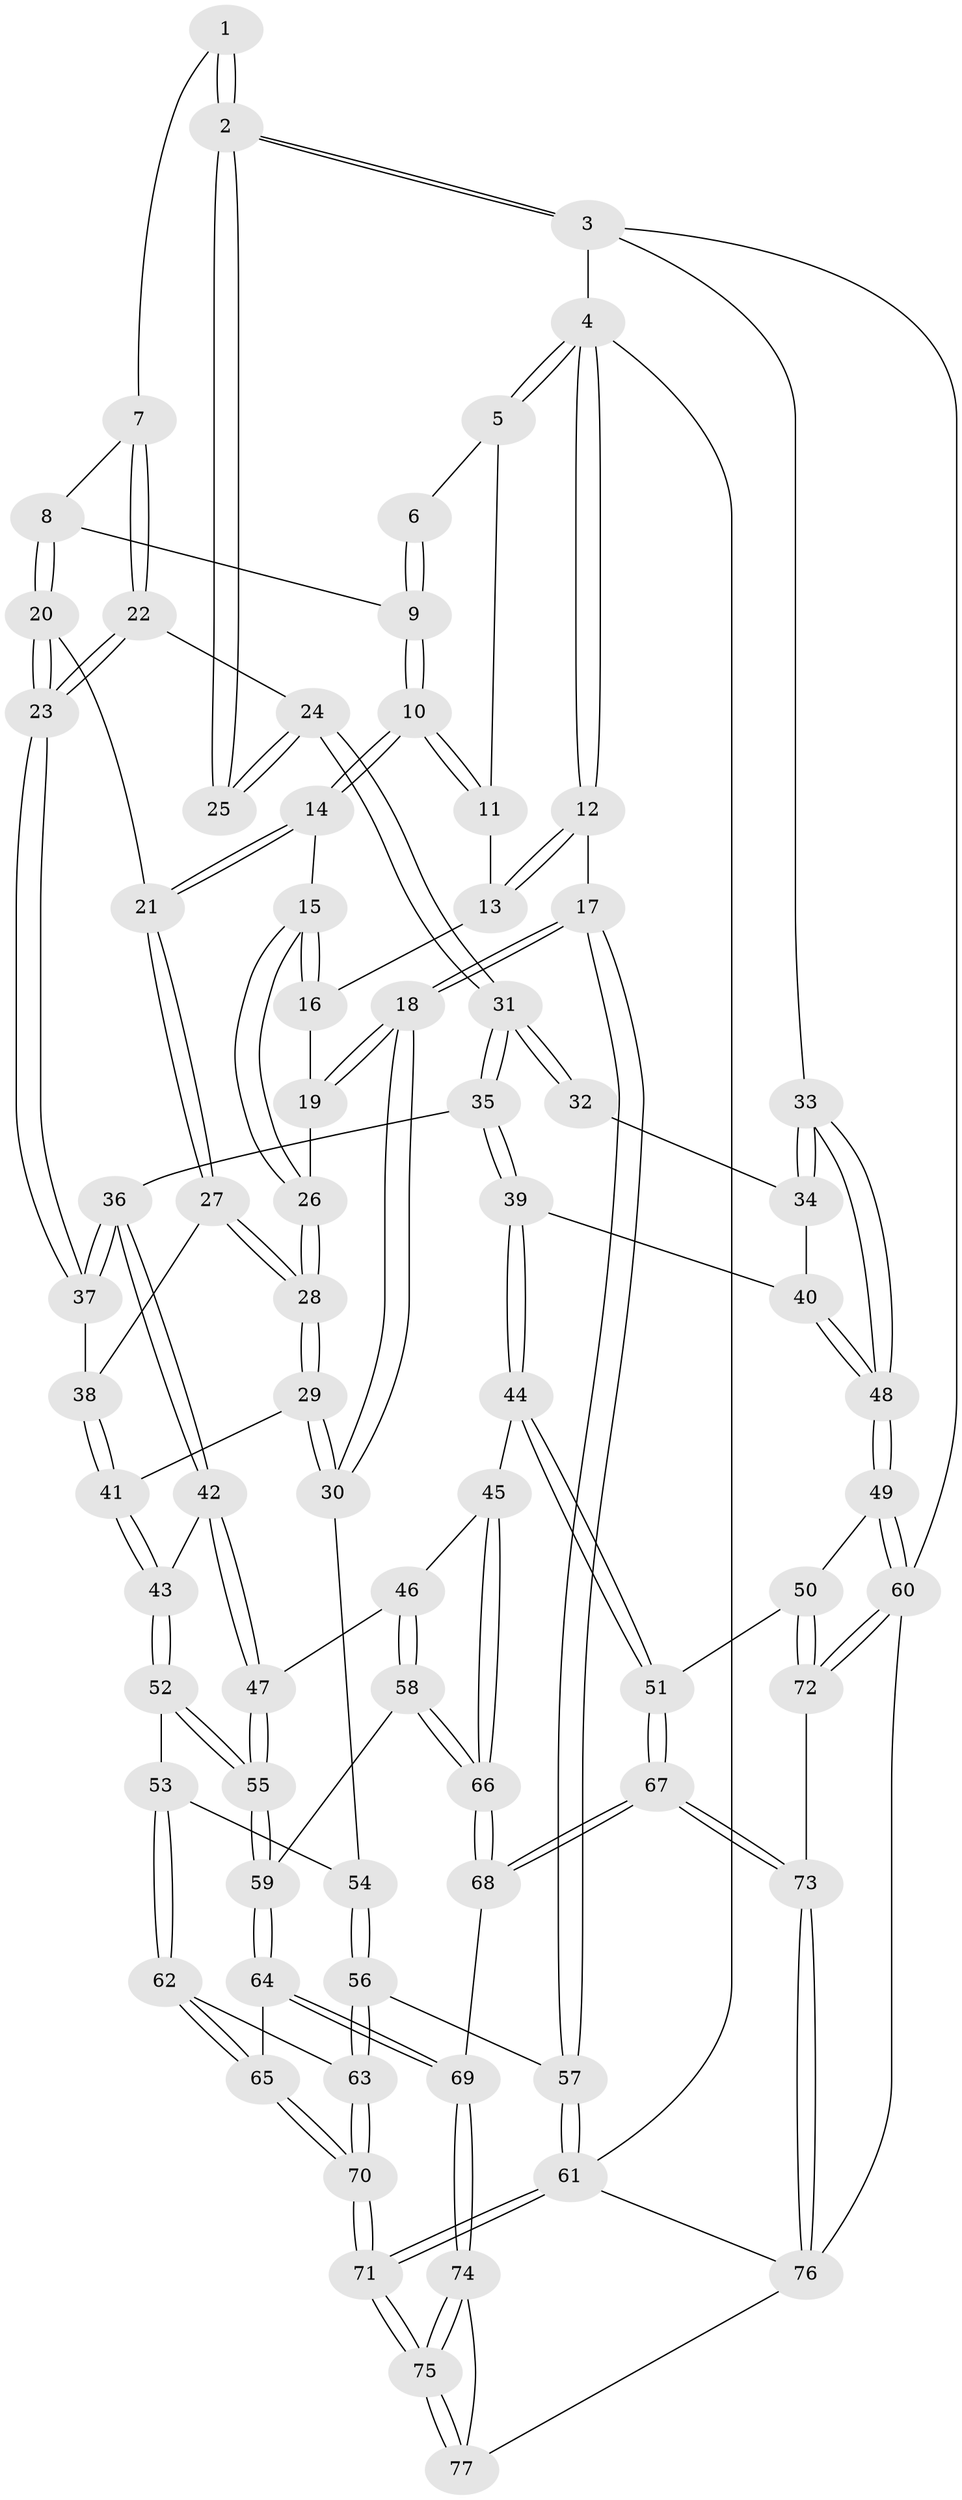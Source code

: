 // coarse degree distribution, {3: 0.03773584905660377, 5: 0.49056603773584906, 6: 0.09433962264150944, 4: 0.37735849056603776}
// Generated by graph-tools (version 1.1) at 2025/24/03/03/25 07:24:38]
// undirected, 77 vertices, 189 edges
graph export_dot {
graph [start="1"]
  node [color=gray90,style=filled];
  1 [pos="+0.4695201669010053+0"];
  2 [pos="+1+0"];
  3 [pos="+1+0"];
  4 [pos="+0+0"];
  5 [pos="+0.1910494267984314+0"];
  6 [pos="+0.4126612561532779+0"];
  7 [pos="+0.4896416960565896+0.09396535331653652"];
  8 [pos="+0.3979845139075394+0.12035258424188609"];
  9 [pos="+0.35934403138163423+0.11494785796427062"];
  10 [pos="+0.323639204275468+0.12073053425733338"];
  11 [pos="+0.1908865988514288+0"];
  12 [pos="+0+0.28112017355553953"];
  13 [pos="+0.15683648078794274+0"];
  14 [pos="+0.29795997983169603+0.14669893157661068"];
  15 [pos="+0.2956097641930846+0.14709293253884126"];
  16 [pos="+0.14873431866580222+0.050556967733272694"];
  17 [pos="+0+0.3179620389514463"];
  18 [pos="+0+0.3179677351630712"];
  19 [pos="+0.11947551697941954+0.11301933585861813"];
  20 [pos="+0.40390882495639246+0.23000506384588337"];
  21 [pos="+0.3379855985175143+0.23215159558328088"];
  22 [pos="+0.5554312338037108+0.1605358065578314"];
  23 [pos="+0.4694238264457974+0.2711685527190682"];
  24 [pos="+0.5590407793596129+0.16080275270293623"];
  25 [pos="+0.9852355347659378+0"];
  26 [pos="+0.23147248153462688+0.19717699561169041"];
  27 [pos="+0.31394395473149855+0.2829106219559797"];
  28 [pos="+0.19294821340884166+0.3165087647893431"];
  29 [pos="+0.1504547554454847+0.3569049241523178"];
  30 [pos="+0.0778316994762455+0.3759625386438879"];
  31 [pos="+0.7093947550925855+0.31062413908818354"];
  32 [pos="+0.9142376459857611+0"];
  33 [pos="+1+0.3615700319044016"];
  34 [pos="+0.882391150283527+0.3253306289646334"];
  35 [pos="+0.7111320741840182+0.33207982578684353"];
  36 [pos="+0.5209879653789254+0.38223998781051854"];
  37 [pos="+0.46596594010131803+0.32068336714372075"];
  38 [pos="+0.3880615772156796+0.3469727780329285"];
  39 [pos="+0.7451453871726993+0.3784712326074567"];
  40 [pos="+0.788381497988838+0.3704563554120873"];
  41 [pos="+0.3298326049036983+0.4387299240207926"];
  42 [pos="+0.5056873889633414+0.4708587348358256"];
  43 [pos="+0.3304936124907156+0.4402485495183212"];
  44 [pos="+0.7430813635615832+0.5535814703916001"];
  45 [pos="+0.6617767491145061+0.5708029313450007"];
  46 [pos="+0.5429346844953568+0.5275789715837238"];
  47 [pos="+0.5153002885191648+0.5069726880396176"];
  48 [pos="+1+0.5351228147130997"];
  49 [pos="+1+0.6094241932766554"];
  50 [pos="+1+0.633066615262863"];
  51 [pos="+0.7519476520041194+0.5611735194625717"];
  52 [pos="+0.32311285483182095+0.580215980565407"];
  53 [pos="+0.295258186589992+0.5907292233147406"];
  54 [pos="+0.11805311939475358+0.4712159217659207"];
  55 [pos="+0.37266106962140205+0.5997770455660062"];
  56 [pos="+0.10632792428579965+0.6603909491063732"];
  57 [pos="+0+0.4548107951871653"];
  58 [pos="+0.49112301741657244+0.6672910745786371"];
  59 [pos="+0.39906703643890784+0.6454444535410001"];
  60 [pos="+1+1"];
  61 [pos="+0+1"];
  62 [pos="+0.2529160488030918+0.6449454525677992"];
  63 [pos="+0.11894237250794296+0.7019117876241203"];
  64 [pos="+0.3783826011257876+0.8184435832259483"];
  65 [pos="+0.330621041183552+0.8088093058849933"];
  66 [pos="+0.5585949960425264+0.7324083957603286"];
  67 [pos="+0.7293674617024036+0.8911584040886021"];
  68 [pos="+0.5588973397156715+0.7472187694663986"];
  69 [pos="+0.4028151995296478+0.8398212335060783"];
  70 [pos="+0.053604926015763804+0.869595926996185"];
  71 [pos="+0+1"];
  72 [pos="+0.8823690236791925+0.8260470355944072"];
  73 [pos="+0.7481126455095717+0.931228171051791"];
  74 [pos="+0.40552216116217626+0.8521269975385787"];
  75 [pos="+0.09944273282247988+1"];
  76 [pos="+0.7187147962167433+1"];
  77 [pos="+0.6438885280483352+1"];
  1 -- 2;
  1 -- 2;
  1 -- 7;
  2 -- 3;
  2 -- 3;
  2 -- 25;
  2 -- 25;
  3 -- 4;
  3 -- 33;
  3 -- 60;
  4 -- 5;
  4 -- 5;
  4 -- 12;
  4 -- 12;
  4 -- 61;
  5 -- 6;
  5 -- 11;
  6 -- 9;
  6 -- 9;
  7 -- 8;
  7 -- 22;
  7 -- 22;
  8 -- 9;
  8 -- 20;
  8 -- 20;
  9 -- 10;
  9 -- 10;
  10 -- 11;
  10 -- 11;
  10 -- 14;
  10 -- 14;
  11 -- 13;
  12 -- 13;
  12 -- 13;
  12 -- 17;
  13 -- 16;
  14 -- 15;
  14 -- 21;
  14 -- 21;
  15 -- 16;
  15 -- 16;
  15 -- 26;
  15 -- 26;
  16 -- 19;
  17 -- 18;
  17 -- 18;
  17 -- 57;
  17 -- 57;
  18 -- 19;
  18 -- 19;
  18 -- 30;
  18 -- 30;
  19 -- 26;
  20 -- 21;
  20 -- 23;
  20 -- 23;
  21 -- 27;
  21 -- 27;
  22 -- 23;
  22 -- 23;
  22 -- 24;
  23 -- 37;
  23 -- 37;
  24 -- 25;
  24 -- 25;
  24 -- 31;
  24 -- 31;
  26 -- 28;
  26 -- 28;
  27 -- 28;
  27 -- 28;
  27 -- 38;
  28 -- 29;
  28 -- 29;
  29 -- 30;
  29 -- 30;
  29 -- 41;
  30 -- 54;
  31 -- 32;
  31 -- 32;
  31 -- 35;
  31 -- 35;
  32 -- 34;
  33 -- 34;
  33 -- 34;
  33 -- 48;
  33 -- 48;
  34 -- 40;
  35 -- 36;
  35 -- 39;
  35 -- 39;
  36 -- 37;
  36 -- 37;
  36 -- 42;
  36 -- 42;
  37 -- 38;
  38 -- 41;
  38 -- 41;
  39 -- 40;
  39 -- 44;
  39 -- 44;
  40 -- 48;
  40 -- 48;
  41 -- 43;
  41 -- 43;
  42 -- 43;
  42 -- 47;
  42 -- 47;
  43 -- 52;
  43 -- 52;
  44 -- 45;
  44 -- 51;
  44 -- 51;
  45 -- 46;
  45 -- 66;
  45 -- 66;
  46 -- 47;
  46 -- 58;
  46 -- 58;
  47 -- 55;
  47 -- 55;
  48 -- 49;
  48 -- 49;
  49 -- 50;
  49 -- 60;
  49 -- 60;
  50 -- 51;
  50 -- 72;
  50 -- 72;
  51 -- 67;
  51 -- 67;
  52 -- 53;
  52 -- 55;
  52 -- 55;
  53 -- 54;
  53 -- 62;
  53 -- 62;
  54 -- 56;
  54 -- 56;
  55 -- 59;
  55 -- 59;
  56 -- 57;
  56 -- 63;
  56 -- 63;
  57 -- 61;
  57 -- 61;
  58 -- 59;
  58 -- 66;
  58 -- 66;
  59 -- 64;
  59 -- 64;
  60 -- 72;
  60 -- 72;
  60 -- 76;
  61 -- 71;
  61 -- 71;
  61 -- 76;
  62 -- 63;
  62 -- 65;
  62 -- 65;
  63 -- 70;
  63 -- 70;
  64 -- 65;
  64 -- 69;
  64 -- 69;
  65 -- 70;
  65 -- 70;
  66 -- 68;
  66 -- 68;
  67 -- 68;
  67 -- 68;
  67 -- 73;
  67 -- 73;
  68 -- 69;
  69 -- 74;
  69 -- 74;
  70 -- 71;
  70 -- 71;
  71 -- 75;
  71 -- 75;
  72 -- 73;
  73 -- 76;
  73 -- 76;
  74 -- 75;
  74 -- 75;
  74 -- 77;
  75 -- 77;
  75 -- 77;
  76 -- 77;
}
